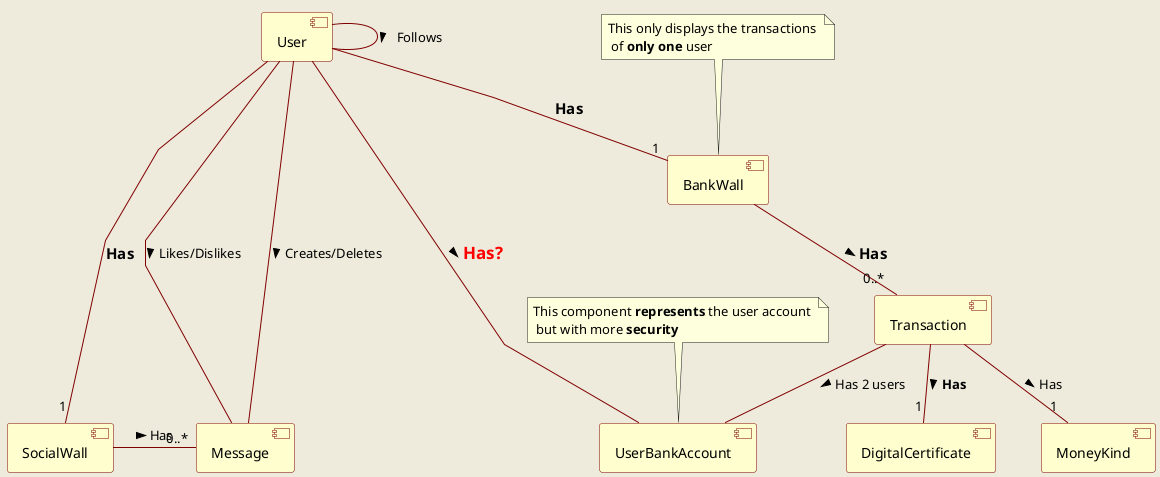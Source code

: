 @startuml

'https://plantuml.com/component-diagram
Skinparam backgroundColor #EEEBDC
'skinparam componentStyle uml1
skinparam linetype polyline
'skinparam linetype ortho
skinparam Nodesep 45
'skinparam Ranksep 45
skinparam component {
ArrowColor Maroon
BorderColor Maroon
BackgroundColor  #fefece
}

'//===========================  Layout object, invisible object to maipualte the position of other objects
skinparam package<<Layout>> {
  borderColor Transparent
  backgroundColor Transparent
  fontColor Transparent
  stereotypeFontColor Transparent
}
package layouter <<Layout>>
package layouter2 <<Layout>>
package layouter3 <<Layout>>
'//====


'//===========================  Relationships
[User] --- [User] : > Follows
[User] -- "1" [BankWall] : ==Has
[User] ---- "1" [SocialWall] : ==Has
[User] ---- [Message] : > Likes/Dislikes
[User] ---- [Message] : > Creates/Deletes

[SocialWall] - "0..*" [Message] : Has >

note "This only displays the transactions \n of **only one** user" as BankWallNote
BankWallNote -- [BankWall]
[BankWall] -- "0..*" [Transaction] : > ==Has

[UserBankAccount] -- [User] : < ==<color:Red>Has?
note "This component **represents** the user account \n but with more **security**" as UserBankAccountNote
UserBankAccountNote -- [UserBankAccount]

[Transaction] -- [UserBankAccount] : > Has 2 users
[Transaction] -- "   1" [MoneyKind] : > Has
[Transaction] -- "   1" [DigitalCertificate] : > **Has**
@enduml









/'
Objetivonnuu
Dar seguimiento y monitoreoccdndas
fubakese radyacion
ed cintinua cin serrvicios
calidad
docencia'
continuo 

traabjos finales
docencia

3 tipos de poblacion
    Egresados pero no graduados
    Graduados
    Docentes
Multiusuario
Hay proveedores que dan la infromacion, los cuales NO SON USUARIOS
Mientras que los que consultan esta informacion SI son usuarios
'/